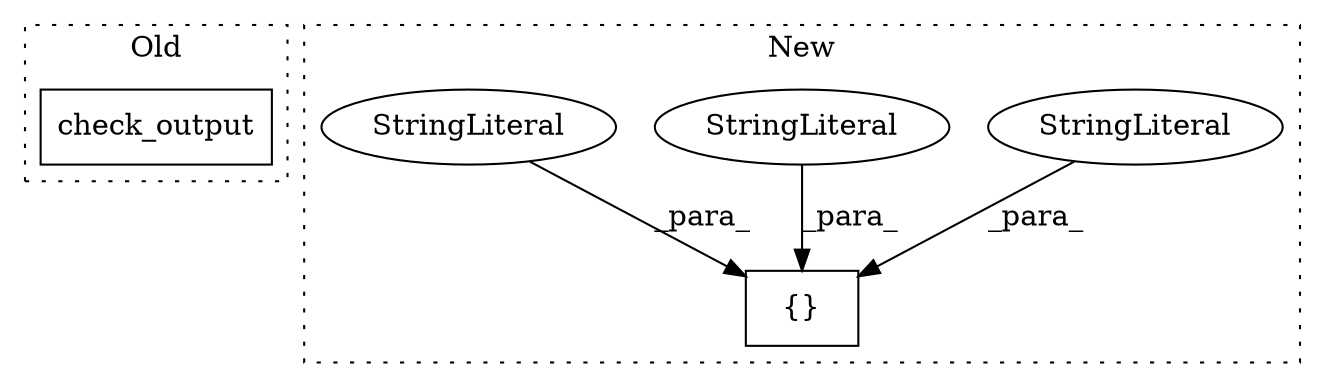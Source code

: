digraph G {
subgraph cluster0 {
1 [label="check_output" a="32" s="447,502" l="13,1" shape="box"];
label = "Old";
style="dotted";
}
subgraph cluster1 {
2 [label="{}" a="4" s="390,509" l="1,1" shape="box"];
3 [label="StringLiteral" a="45" s="433" l="8" shape="ellipse"];
4 [label="StringLiteral" a="45" s="391" l="7" shape="ellipse"];
5 [label="StringLiteral" a="45" s="424" l="8" shape="ellipse"];
label = "New";
style="dotted";
}
3 -> 2 [label="_para_"];
4 -> 2 [label="_para_"];
5 -> 2 [label="_para_"];
}